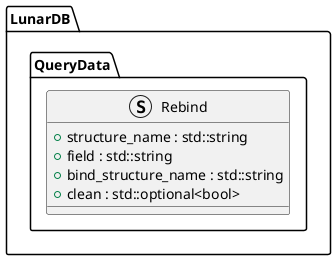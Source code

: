 @startuml Rebind


namespace LunarDB.QueryData {

struct Rebind {
    + structure_name : std::string
    + field : std::string
    + bind_structure_name : std::string
    + clean : std::optional<bool>
}

}

@enduml
